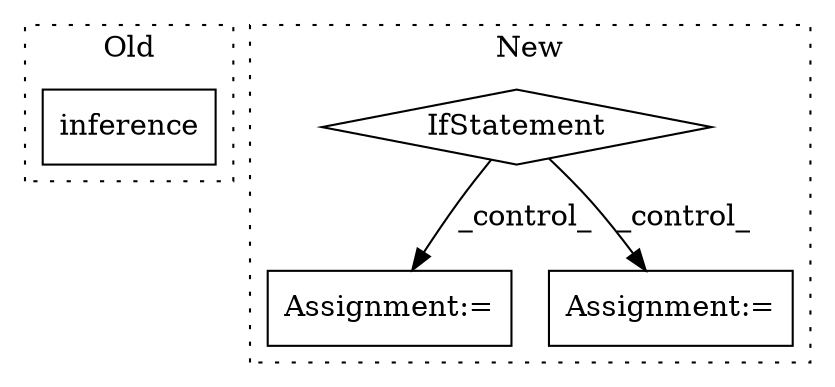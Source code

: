 digraph G {
subgraph cluster0 {
1 [label="inference" a="32" s="2196,2343" l="10,1" shape="box"];
label = "Old";
style="dotted";
}
subgraph cluster1 {
2 [label="IfStatement" a="25" s="2108,2136" l="4,2" shape="diamond"];
3 [label="Assignment:=" a="7" s="2638" l="2" shape="box"];
4 [label="Assignment:=" a="7" s="2168" l="1" shape="box"];
label = "New";
style="dotted";
}
2 -> 3 [label="_control_"];
2 -> 4 [label="_control_"];
}